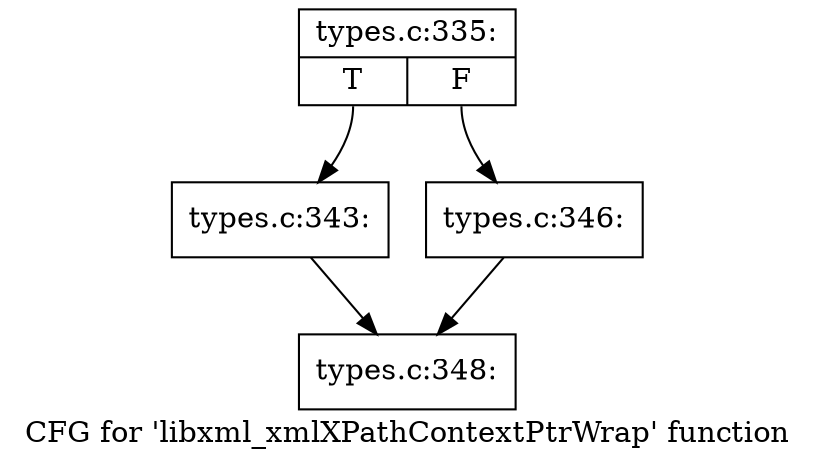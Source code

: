 digraph "CFG for 'libxml_xmlXPathContextPtrWrap' function" {
	label="CFG for 'libxml_xmlXPathContextPtrWrap' function";

	Node0x55aa7ced4640 [shape=record,label="{types.c:335:|{<s0>T|<s1>F}}"];
	Node0x55aa7ced4640:s0 -> Node0x55aa7cf09a60;
	Node0x55aa7ced4640:s1 -> Node0x55aa7cf09ab0;
	Node0x55aa7cf09a60 [shape=record,label="{types.c:343:}"];
	Node0x55aa7cf09a60 -> Node0x55aa7cef8820;
	Node0x55aa7cf09ab0 [shape=record,label="{types.c:346:}"];
	Node0x55aa7cf09ab0 -> Node0x55aa7cef8820;
	Node0x55aa7cef8820 [shape=record,label="{types.c:348:}"];
}
